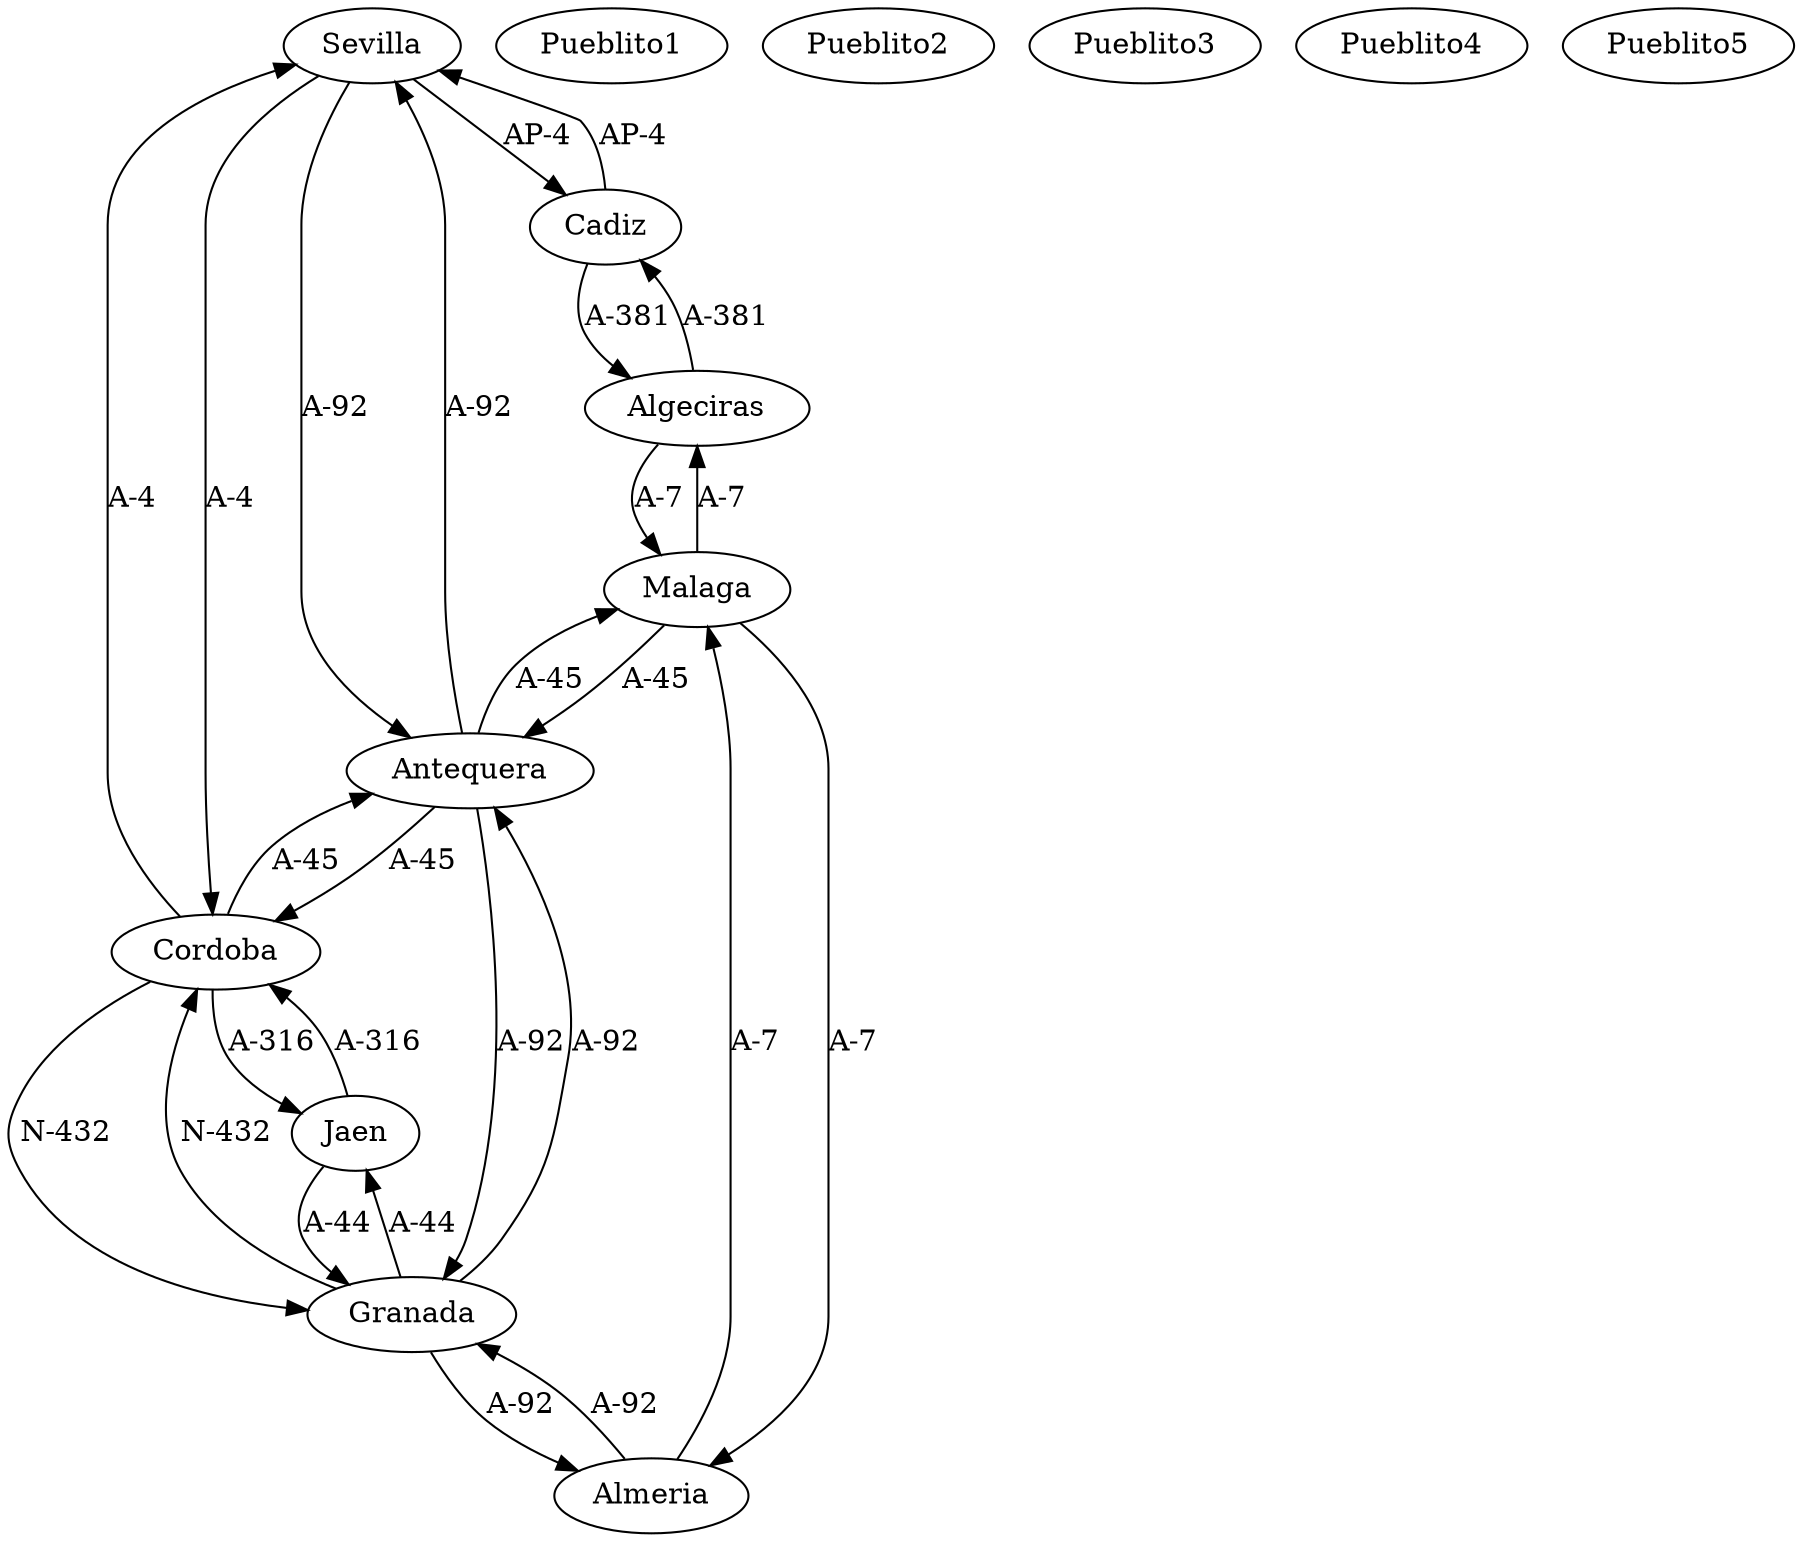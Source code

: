 strict digraph G {
  1 [ color="black" label="Sevilla" ];
  2 [ color="black" label="Granada" ];
  3 [ color="black" label="Cadiz" ];
  4 [ color="black" label="Cordoba" ];
  5 [ color="black" label="Malaga" ];
  6 [ color="black" label="Antequera" ];
  7 [ color="black" label="Almeria" ];
  8 [ color="black" label="Jaen" ];
  9 [ color="black" label="Algeciras" ];
  10 [ color="black" label="Pueblito1" ];
  11 [ color="black" label="Pueblito2" ];
  12 [ color="black" label="Pueblito3" ];
  13 [ color="black" label="Pueblito4" ];
  14 [ color="black" label="Pueblito5" ];
  1 -> 4 [ style="solid" label="A-4" ];
  4 -> 1 [ style="solid" label="A-4" ];
  1 -> 3 [ style="solid" label="AP-4" ];
  3 -> 1 [ style="solid" label="AP-4" ];
  1 -> 6 [ style="solid" label="A-92" ];
  6 -> 1 [ style="solid" label="A-92" ];
  6 -> 2 [ style="solid" label="A-92" ];
  2 -> 6 [ style="solid" label="A-92" ];
  6 -> 5 [ style="solid" label="A-45" ];
  5 -> 6 [ style="solid" label="A-45" ];
  6 -> 4 [ style="solid" label="A-45" ];
  4 -> 6 [ style="solid" label="A-45" ];
  5 -> 7 [ style="solid" label="A-7" ];
  7 -> 5 [ style="solid" label="A-7" ];
  4 -> 8 [ style="solid" label="A-316" ];
  8 -> 4 [ style="solid" label="A-316" ];
  4 -> 2 [ style="solid" label="N-432" ];
  2 -> 4 [ style="solid" label="N-432" ];
  2 -> 7 [ style="solid" label="A-92" ];
  7 -> 2 [ style="solid" label="A-92" ];
  2 -> 8 [ style="solid" label="A-44" ];
  8 -> 2 [ style="solid" label="A-44" ];
  3 -> 9 [ style="solid" label="A-381" ];
  9 -> 3 [ style="solid" label="A-381" ];
  9 -> 5 [ style="solid" label="A-7" ];
  5 -> 9 [ style="solid" label="A-7" ];
}
